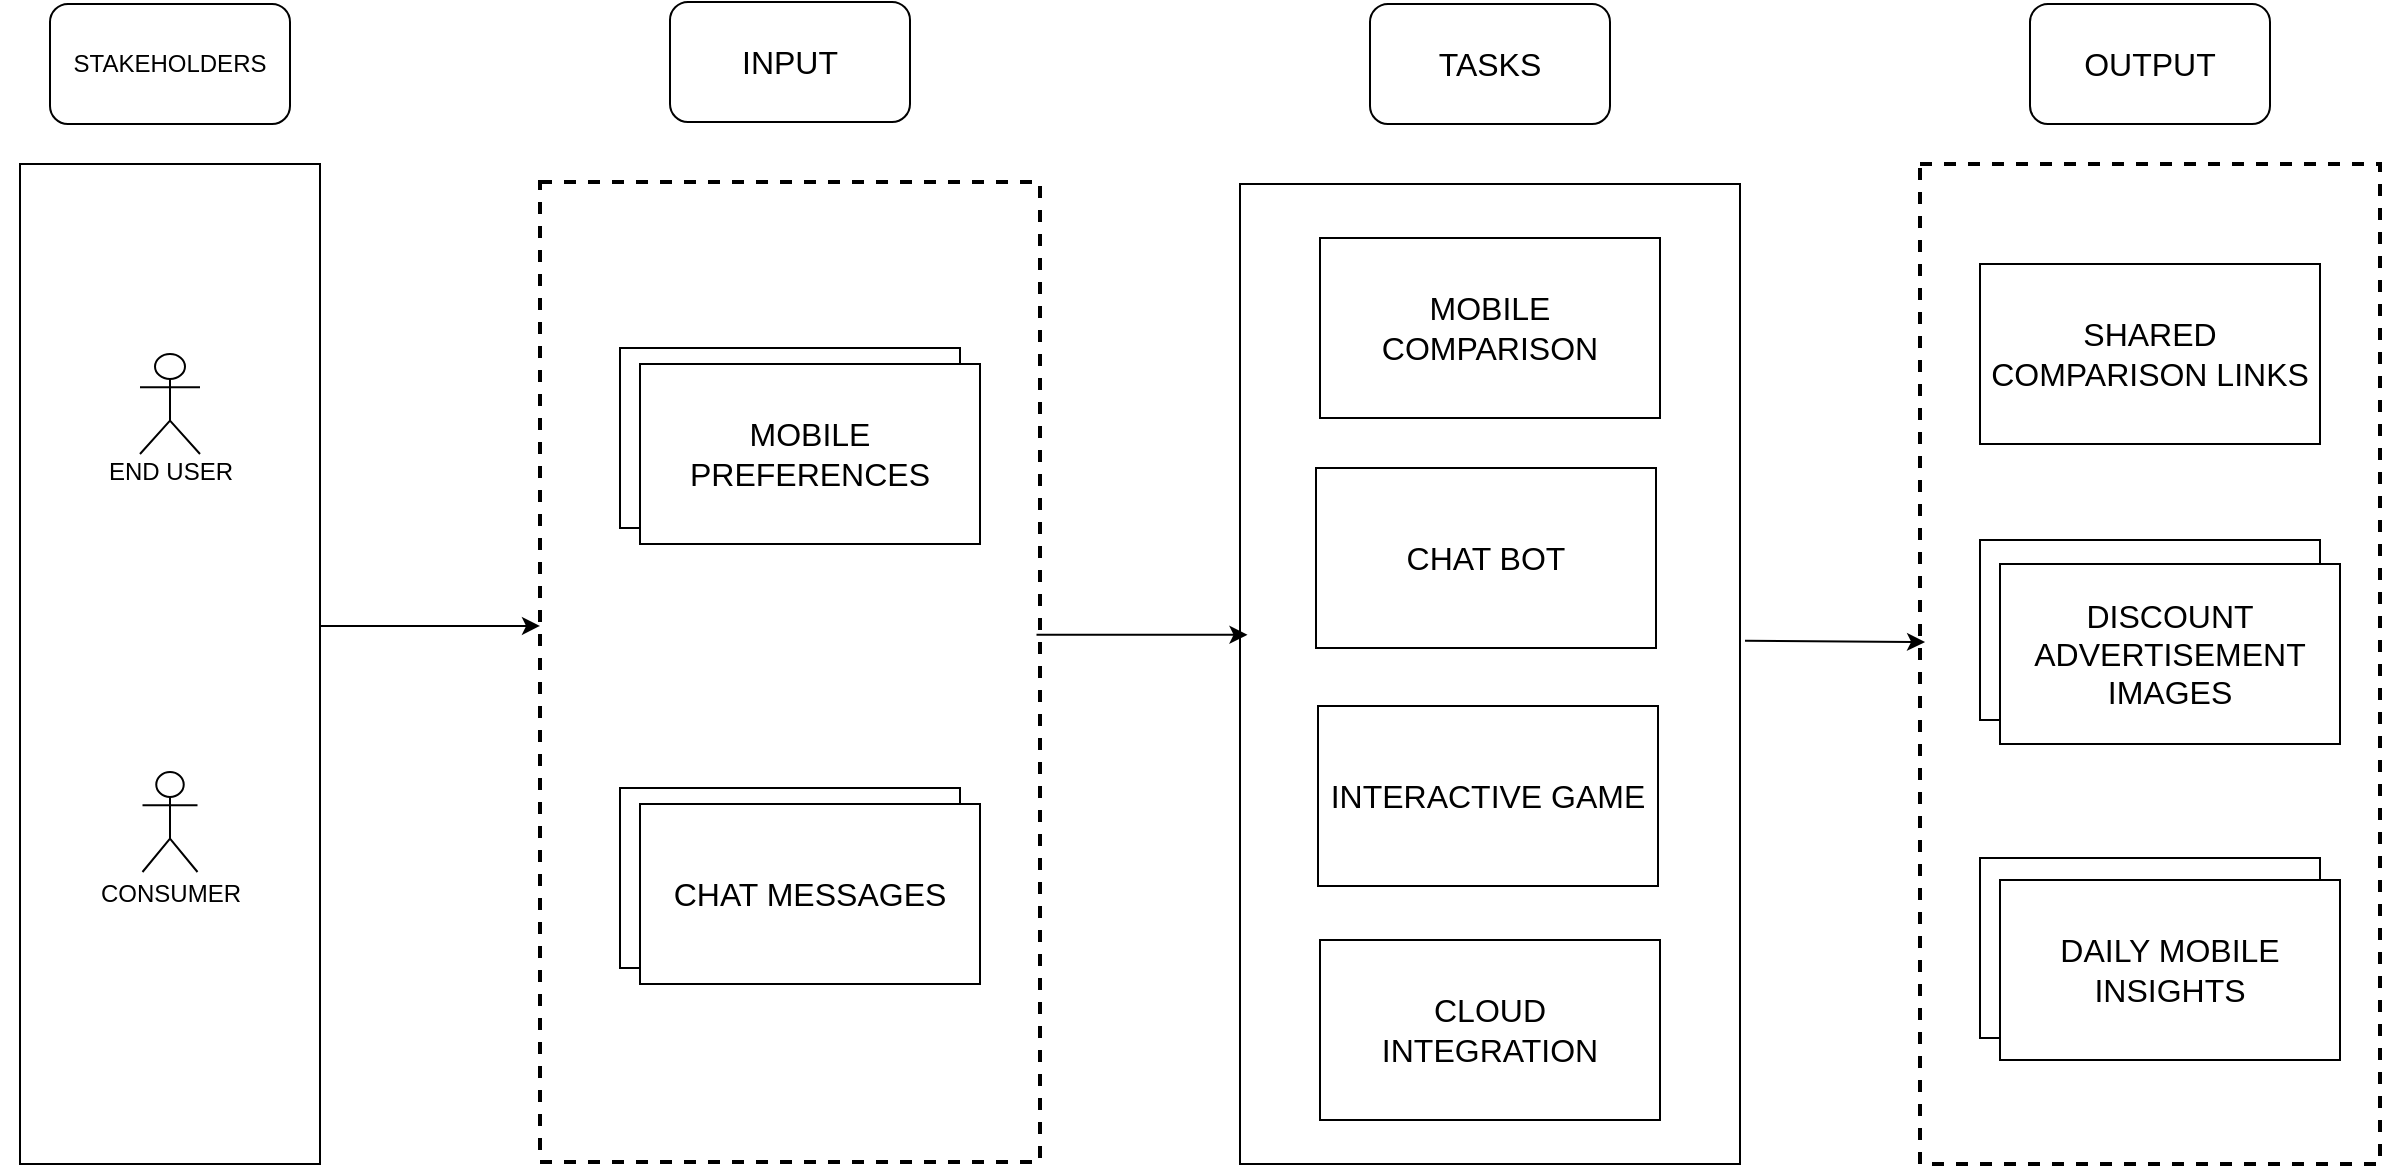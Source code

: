 <mxfile version="26.2.15">
  <diagram name="Page-1" id="9MKQ7-eeR8HE_TzTxk58">
    <mxGraphModel dx="1255" dy="933" grid="1" gridSize="10" guides="1" tooltips="1" connect="1" arrows="1" fold="1" page="1" pageScale="1" pageWidth="850" pageHeight="1100" math="0" shadow="0">
      <root>
        <mxCell id="0" />
        <mxCell id="1" parent="0" />
        <mxCell id="cV-ADxkEV9v2yOwcHsHw-29" value="" style="group;movable=1;resizable=1;rotatable=1;deletable=1;editable=1;locked=0;connectable=1;" parent="1" vertex="1" connectable="0">
          <mxGeometry x="60" y="110" width="170" height="580" as="geometry" />
        </mxCell>
        <mxCell id="cV-ADxkEV9v2yOwcHsHw-1" value="STAKEHOLDERS" style="rounded=1;whiteSpace=wrap;html=1;movable=1;resizable=1;rotatable=1;deletable=1;editable=1;locked=0;connectable=1;" parent="cV-ADxkEV9v2yOwcHsHw-29" vertex="1">
          <mxGeometry x="25" width="120" height="60" as="geometry" />
        </mxCell>
        <mxCell id="cV-ADxkEV9v2yOwcHsHw-6" value="" style="rounded=0;whiteSpace=wrap;html=1;movable=1;resizable=1;rotatable=1;deletable=1;editable=1;locked=0;connectable=1;" parent="cV-ADxkEV9v2yOwcHsHw-29" vertex="1">
          <mxGeometry x="10" y="80" width="150" height="500" as="geometry" />
        </mxCell>
        <mxCell id="cV-ADxkEV9v2yOwcHsHw-19" value="END USER" style="text;html=1;align=center;verticalAlign=middle;resizable=1;points=[];autosize=1;strokeColor=none;fillColor=none;movable=1;rotatable=1;deletable=1;editable=1;locked=0;connectable=1;" parent="cV-ADxkEV9v2yOwcHsHw-29" vertex="1">
          <mxGeometry x="40" y="219" width="90" height="30" as="geometry" />
        </mxCell>
        <mxCell id="cV-ADxkEV9v2yOwcHsHw-20" value="CONSUMER" style="text;html=1;align=center;verticalAlign=middle;resizable=1;points=[];autosize=1;strokeColor=none;fillColor=none;movable=1;rotatable=1;deletable=1;editable=1;locked=0;connectable=1;" parent="cV-ADxkEV9v2yOwcHsHw-29" vertex="1">
          <mxGeometry x="40" y="430" width="90" height="30" as="geometry" />
        </mxCell>
        <mxCell id="kZ2lEPYeGbBi-xPKYxfR-3" value="" style="shape=umlActor;verticalLabelPosition=bottom;verticalAlign=top;html=1;outlineConnect=0;" parent="cV-ADxkEV9v2yOwcHsHw-29" vertex="1">
          <mxGeometry x="71.25" y="384" width="27.5" height="50" as="geometry" />
        </mxCell>
        <mxCell id="kZ2lEPYeGbBi-xPKYxfR-1" value="" style="shape=umlActor;verticalLabelPosition=bottom;verticalAlign=top;html=1;outlineConnect=0;" parent="cV-ADxkEV9v2yOwcHsHw-29" vertex="1">
          <mxGeometry x="70" y="175" width="30" height="50" as="geometry" />
        </mxCell>
        <mxCell id="cV-ADxkEV9v2yOwcHsHw-30" value="" style="group;fontSize=16;" parent="1" vertex="1" connectable="0">
          <mxGeometry x="330" y="109" width="250" height="580" as="geometry" />
        </mxCell>
        <mxCell id="cV-ADxkEV9v2yOwcHsHw-2" value="INPUT" style="rounded=1;whiteSpace=wrap;html=1;fontSize=16;" parent="cV-ADxkEV9v2yOwcHsHw-30" vertex="1">
          <mxGeometry x="65" width="120" height="60" as="geometry" />
        </mxCell>
        <mxCell id="cV-ADxkEV9v2yOwcHsHw-7" value="" style="html=1;dashed=1;whiteSpace=wrap;strokeWidth=2;fontSize=16;" parent="cV-ADxkEV9v2yOwcHsHw-30" vertex="1">
          <mxGeometry y="90" width="250" height="490" as="geometry" />
        </mxCell>
        <mxCell id="cV-ADxkEV9v2yOwcHsHw-8" value="" style="rounded=0;whiteSpace=wrap;html=1;fontSize=16;" parent="cV-ADxkEV9v2yOwcHsHw-30" vertex="1">
          <mxGeometry x="40" y="173" width="170" height="90" as="geometry" />
        </mxCell>
        <mxCell id="cV-ADxkEV9v2yOwcHsHw-27" value="" style="rounded=0;whiteSpace=wrap;html=1;fontSize=16;" parent="cV-ADxkEV9v2yOwcHsHw-30" vertex="1">
          <mxGeometry x="40" y="393" width="170" height="90" as="geometry" />
        </mxCell>
        <mxCell id="rjuz7n5suw_apkvaRz9p-1" value="MOBILE PREFERENCES" style="rounded=0;whiteSpace=wrap;html=1;fontSize=16;" parent="cV-ADxkEV9v2yOwcHsHw-30" vertex="1">
          <mxGeometry x="50" y="181" width="170" height="90" as="geometry" />
        </mxCell>
        <mxCell id="rjuz7n5suw_apkvaRz9p-2" value="CHAT MESSAGES" style="rounded=0;whiteSpace=wrap;html=1;fontSize=16;" parent="cV-ADxkEV9v2yOwcHsHw-30" vertex="1">
          <mxGeometry x="50" y="401" width="170" height="90" as="geometry" />
        </mxCell>
        <mxCell id="cV-ADxkEV9v2yOwcHsHw-31" value="" style="group;fontSize=16;" parent="1" vertex="1" connectable="0">
          <mxGeometry x="680" y="110" width="250" height="580" as="geometry" />
        </mxCell>
        <mxCell id="cV-ADxkEV9v2yOwcHsHw-32" value="TASKS" style="rounded=1;whiteSpace=wrap;html=1;fontSize=16;" parent="cV-ADxkEV9v2yOwcHsHw-31" vertex="1">
          <mxGeometry x="65" width="120" height="60" as="geometry" />
        </mxCell>
        <mxCell id="cV-ADxkEV9v2yOwcHsHw-33" value="" style="html=1;whiteSpace=wrap;strokeWidth=1;fontSize=16;" parent="cV-ADxkEV9v2yOwcHsHw-31" vertex="1">
          <mxGeometry y="90" width="250" height="490" as="geometry" />
        </mxCell>
        <mxCell id="cV-ADxkEV9v2yOwcHsHw-34" value="MOBILE COMPARISON" style="rounded=0;whiteSpace=wrap;html=1;fontSize=16;" parent="cV-ADxkEV9v2yOwcHsHw-31" vertex="1">
          <mxGeometry x="40" y="117" width="170" height="90" as="geometry" />
        </mxCell>
        <mxCell id="cV-ADxkEV9v2yOwcHsHw-35" value="CHAT BOT" style="rounded=0;whiteSpace=wrap;html=1;fontSize=16;" parent="cV-ADxkEV9v2yOwcHsHw-31" vertex="1">
          <mxGeometry x="38" y="232" width="170" height="90" as="geometry" />
        </mxCell>
        <mxCell id="rjuz7n5suw_apkvaRz9p-3" value="CLOUD INTEGRATION" style="rounded=0;whiteSpace=wrap;html=1;fontSize=16;" parent="cV-ADxkEV9v2yOwcHsHw-31" vertex="1">
          <mxGeometry x="40" y="468" width="170" height="90" as="geometry" />
        </mxCell>
        <mxCell id="8Y53uQcVCTDn77OO1NvF-1" value="INTERACTIVE GAME" style="rounded=0;whiteSpace=wrap;html=1;fontSize=16;" parent="cV-ADxkEV9v2yOwcHsHw-31" vertex="1">
          <mxGeometry x="39" y="351" width="170" height="90" as="geometry" />
        </mxCell>
        <mxCell id="cV-ADxkEV9v2yOwcHsHw-52" value="" style="rounded=0;whiteSpace=wrap;html=1;dashed=1;strokeWidth=2;fontSize=16;" parent="1" vertex="1">
          <mxGeometry x="1020" y="190" width="230" height="500" as="geometry" />
        </mxCell>
        <mxCell id="cV-ADxkEV9v2yOwcHsHw-38" value="OUTPUT" style="rounded=1;whiteSpace=wrap;html=1;fontSize=16;" parent="1" vertex="1">
          <mxGeometry x="1075" y="110" width="120" height="60" as="geometry" />
        </mxCell>
        <mxCell id="cV-ADxkEV9v2yOwcHsHw-41" value="SHARED COMPARISON LINKS" style="rounded=0;whiteSpace=wrap;html=1;fontSize=16;" parent="1" vertex="1">
          <mxGeometry x="1050" y="240" width="170" height="90" as="geometry" />
        </mxCell>
        <mxCell id="cV-ADxkEV9v2yOwcHsHw-42" value="" style="rounded=0;whiteSpace=wrap;html=1;fontSize=16;" parent="1" vertex="1">
          <mxGeometry x="1050" y="537" width="170" height="90" as="geometry" />
        </mxCell>
        <mxCell id="cV-ADxkEV9v2yOwcHsHw-43" value="" style="endArrow=classic;html=1;rounded=0;exitX=0.998;exitY=0.462;exitDx=0;exitDy=0;exitPerimeter=0;entryX=0;entryY=0.453;entryDx=0;entryDy=0;entryPerimeter=0;" parent="1" source="cV-ADxkEV9v2yOwcHsHw-6" target="cV-ADxkEV9v2yOwcHsHw-7" edge="1">
          <mxGeometry width="50" height="50" relative="1" as="geometry">
            <mxPoint x="210" y="690" as="sourcePoint" />
            <mxPoint x="260" y="640" as="targetPoint" />
          </mxGeometry>
        </mxCell>
        <mxCell id="cV-ADxkEV9v2yOwcHsHw-44" value="" style="endArrow=classic;html=1;rounded=0;exitX=0.993;exitY=0.462;exitDx=0;exitDy=0;exitPerimeter=0;entryX=0.015;entryY=0.46;entryDx=0;entryDy=0;entryPerimeter=0;fontSize=16;" parent="1" source="cV-ADxkEV9v2yOwcHsHw-7" target="cV-ADxkEV9v2yOwcHsHw-33" edge="1">
          <mxGeometry width="50" height="50" relative="1" as="geometry">
            <mxPoint x="630" y="630" as="sourcePoint" />
            <mxPoint x="680" y="580" as="targetPoint" />
          </mxGeometry>
        </mxCell>
        <mxCell id="cV-ADxkEV9v2yOwcHsHw-45" value="" style="endArrow=classic;html=1;rounded=0;exitX=1.01;exitY=0.466;exitDx=0;exitDy=0;exitPerimeter=0;fontSize=16;entryX=0.011;entryY=0.478;entryDx=0;entryDy=0;entryPerimeter=0;" parent="1" source="cV-ADxkEV9v2yOwcHsHw-33" target="cV-ADxkEV9v2yOwcHsHw-52" edge="1">
          <mxGeometry width="50" height="50" relative="1" as="geometry">
            <mxPoint x="890" y="630" as="sourcePoint" />
            <mxPoint x="1020" y="430" as="targetPoint" />
          </mxGeometry>
        </mxCell>
        <mxCell id="2HXPZsUzLgR3vs4WT88c-22" value="DAILY MOBILE INSIGHTS" style="rounded=0;whiteSpace=wrap;html=1;fontSize=16;" parent="1" vertex="1">
          <mxGeometry x="1060" y="548" width="170" height="90" as="geometry" />
        </mxCell>
        <mxCell id="n2jWv7leT_PS0X0BK6r_-1" value="" style="rounded=0;whiteSpace=wrap;html=1;fontSize=16;" vertex="1" parent="1">
          <mxGeometry x="1050" y="378" width="170" height="90" as="geometry" />
        </mxCell>
        <mxCell id="n2jWv7leT_PS0X0BK6r_-2" value="DISCOUNT ADVERTISEMENT IMAGES" style="rounded=0;whiteSpace=wrap;html=1;fontSize=16;" vertex="1" parent="1">
          <mxGeometry x="1060" y="390" width="170" height="90" as="geometry" />
        </mxCell>
      </root>
    </mxGraphModel>
  </diagram>
</mxfile>

